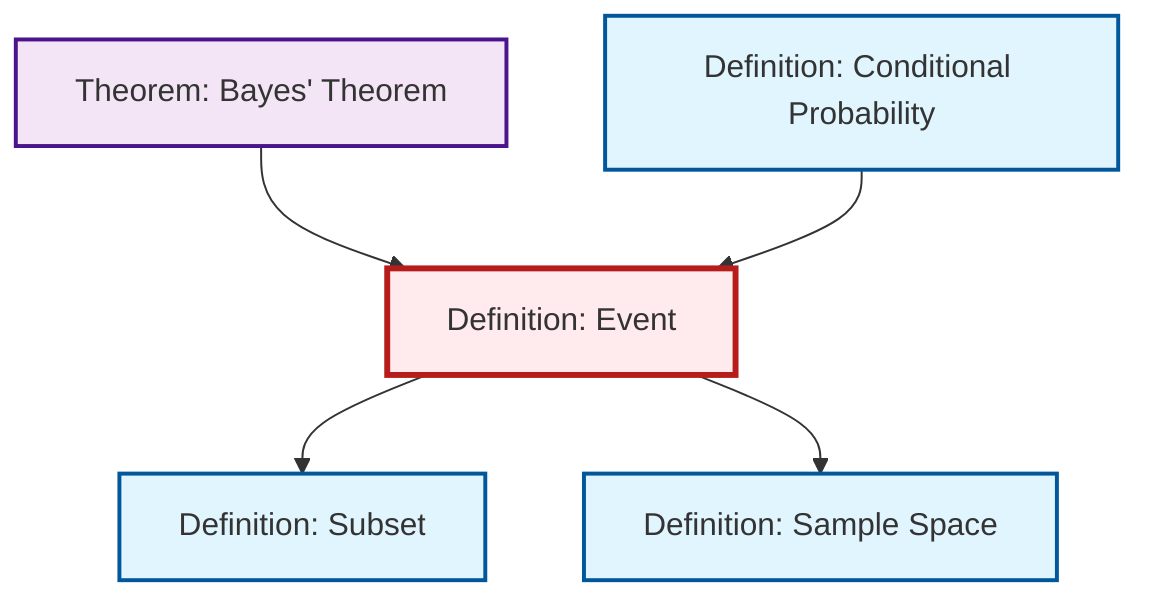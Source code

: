 graph TD
    classDef definition fill:#e1f5fe,stroke:#01579b,stroke-width:2px
    classDef theorem fill:#f3e5f5,stroke:#4a148c,stroke-width:2px
    classDef axiom fill:#fff3e0,stroke:#e65100,stroke-width:2px
    classDef example fill:#e8f5e9,stroke:#1b5e20,stroke-width:2px
    classDef current fill:#ffebee,stroke:#b71c1c,stroke-width:3px
    def-sample-space["Definition: Sample Space"]:::definition
    thm-bayes["Theorem: Bayes' Theorem"]:::theorem
    def-event["Definition: Event"]:::definition
    def-subset["Definition: Subset"]:::definition
    def-conditional-probability["Definition: Conditional Probability"]:::definition
    thm-bayes --> def-event
    def-event --> def-subset
    def-conditional-probability --> def-event
    def-event --> def-sample-space
    class def-event current